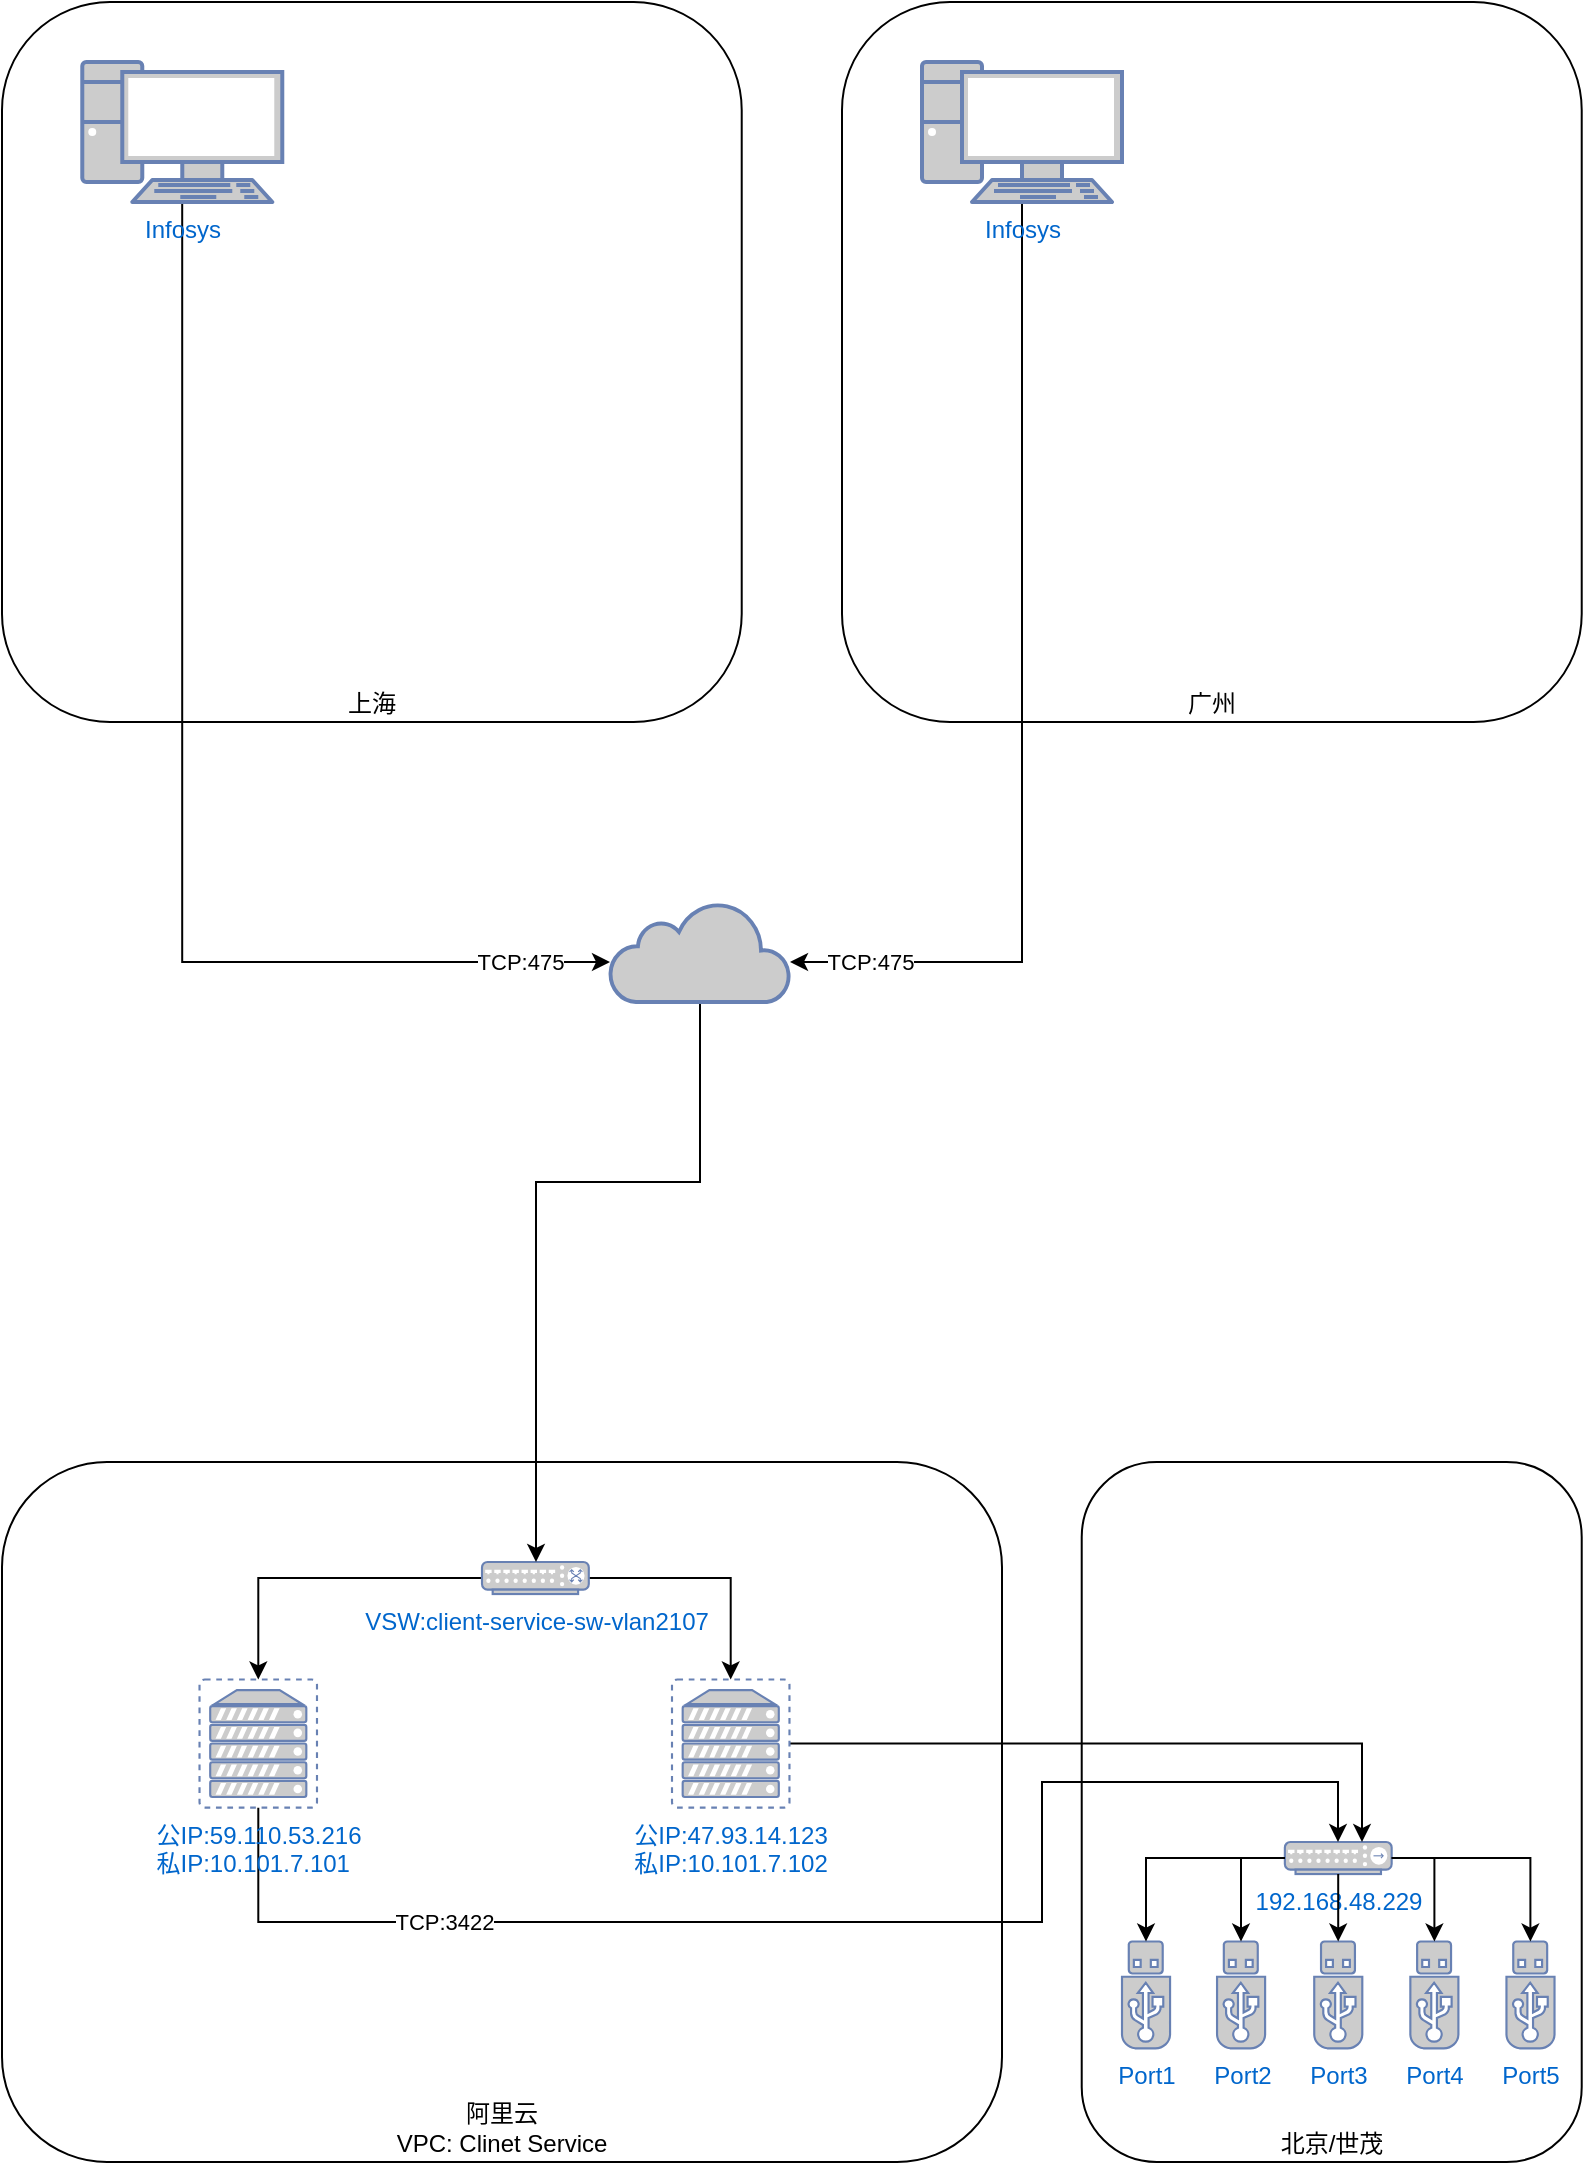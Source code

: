 <mxfile version="21.6.2" type="github">
  <diagram name="第 1 页" id="5qD14jQpGD3jZXneKwM_">
    <mxGraphModel dx="1195" dy="663" grid="1" gridSize="10" guides="1" tooltips="1" connect="1" arrows="1" fold="1" page="1" pageScale="1" pageWidth="827" pageHeight="1169" math="0" shadow="0">
      <root>
        <mxCell id="0" />
        <mxCell id="1" parent="0" />
        <mxCell id="IjJ4piylTX3FqCCItn-Q-26" value="北京/世茂" style="rounded=1;whiteSpace=wrap;html=1;fillColor=none;verticalAlign=bottom;" parent="1" vertex="1">
          <mxGeometry x="559.86" y="800" width="250" height="350" as="geometry" />
        </mxCell>
        <mxCell id="IjJ4piylTX3FqCCItn-Q-20" value="阿里云&lt;br&gt;VPC: Clinet Service" style="rounded=1;whiteSpace=wrap;html=1;fillColor=none;verticalAlign=bottom;" parent="1" vertex="1">
          <mxGeometry x="20" y="800" width="500" height="350" as="geometry" />
        </mxCell>
        <mxCell id="IjJ4piylTX3FqCCItn-Q-23" value="上海" style="rounded=1;whiteSpace=wrap;html=1;fillColor=none;verticalAlign=bottom;" parent="1" vertex="1">
          <mxGeometry x="20" y="70" width="369.86" height="360" as="geometry" />
        </mxCell>
        <mxCell id="IjJ4piylTX3FqCCItn-Q-24" value="广州" style="rounded=1;whiteSpace=wrap;html=1;fillColor=none;verticalAlign=bottom;" parent="1" vertex="1">
          <mxGeometry x="440" y="70" width="369.86" height="360" as="geometry" />
        </mxCell>
        <mxCell id="IjJ4piylTX3FqCCItn-Q-1" value="192.168.48.229" style="fontColor=#0066CC;verticalAlign=top;verticalLabelPosition=bottom;labelPosition=center;align=center;html=1;outlineConnect=0;fillColor=#CCCCCC;strokeColor=#6881B3;gradientColor=none;gradientDirection=north;strokeWidth=2;shape=mxgraph.networks.hub;container=0;" parent="1" vertex="1">
          <mxGeometry x="661.431" y="990.004" width="53.398" height="16.019" as="geometry" />
        </mxCell>
        <mxCell id="IjJ4piylTX3FqCCItn-Q-2" value="Port3" style="fontColor=#0066CC;verticalAlign=top;verticalLabelPosition=bottom;labelPosition=center;align=center;html=1;outlineConnect=0;fillColor=#CCCCCC;strokeColor=#6881B3;gradientColor=none;gradientDirection=north;strokeWidth=2;shape=mxgraph.networks.usb_stick;container=0;" parent="1" vertex="1">
          <mxGeometry x="676.116" y="1039.752" width="24.029" height="53.398" as="geometry" />
        </mxCell>
        <mxCell id="IjJ4piylTX3FqCCItn-Q-10" style="edgeStyle=orthogonalEdgeStyle;rounded=0;orthogonalLoop=1;jettySize=auto;html=1;" parent="1" source="IjJ4piylTX3FqCCItn-Q-1" target="IjJ4piylTX3FqCCItn-Q-2" edge="1">
          <mxGeometry relative="1" as="geometry" />
        </mxCell>
        <mxCell id="IjJ4piylTX3FqCCItn-Q-3" value="Port2" style="fontColor=#0066CC;verticalAlign=top;verticalLabelPosition=bottom;labelPosition=center;align=center;html=1;outlineConnect=0;fillColor=#CCCCCC;strokeColor=#6881B3;gradientColor=none;gradientDirection=north;strokeWidth=2;shape=mxgraph.networks.usb_stick;container=0;" parent="1" vertex="1">
          <mxGeometry x="627.524" y="1039.752" width="24.029" height="53.398" as="geometry" />
        </mxCell>
        <mxCell id="IjJ4piylTX3FqCCItn-Q-9" style="edgeStyle=orthogonalEdgeStyle;rounded=0;orthogonalLoop=1;jettySize=auto;html=1;" parent="1" source="IjJ4piylTX3FqCCItn-Q-1" target="IjJ4piylTX3FqCCItn-Q-3" edge="1">
          <mxGeometry relative="1" as="geometry" />
        </mxCell>
        <mxCell id="IjJ4piylTX3FqCCItn-Q-4" value="Port1" style="fontColor=#0066CC;verticalAlign=top;verticalLabelPosition=bottom;labelPosition=center;align=center;html=1;outlineConnect=0;fillColor=#CCCCCC;strokeColor=#6881B3;gradientColor=none;gradientDirection=north;strokeWidth=2;shape=mxgraph.networks.usb_stick;container=0;" parent="1" vertex="1">
          <mxGeometry x="580" y="1039.752" width="24.029" height="53.398" as="geometry" />
        </mxCell>
        <mxCell id="IjJ4piylTX3FqCCItn-Q-8" style="edgeStyle=orthogonalEdgeStyle;rounded=0;orthogonalLoop=1;jettySize=auto;html=1;" parent="1" source="IjJ4piylTX3FqCCItn-Q-1" target="IjJ4piylTX3FqCCItn-Q-4" edge="1">
          <mxGeometry relative="1" as="geometry" />
        </mxCell>
        <mxCell id="IjJ4piylTX3FqCCItn-Q-5" value="Port4" style="fontColor=#0066CC;verticalAlign=top;verticalLabelPosition=bottom;labelPosition=center;align=center;html=1;outlineConnect=0;fillColor=#CCCCCC;strokeColor=#6881B3;gradientColor=none;gradientDirection=north;strokeWidth=2;shape=mxgraph.networks.usb_stick;container=0;" parent="1" vertex="1">
          <mxGeometry x="724.173" y="1039.752" width="24.029" height="53.398" as="geometry" />
        </mxCell>
        <mxCell id="IjJ4piylTX3FqCCItn-Q-11" style="edgeStyle=orthogonalEdgeStyle;rounded=0;orthogonalLoop=1;jettySize=auto;html=1;" parent="1" source="IjJ4piylTX3FqCCItn-Q-1" target="IjJ4piylTX3FqCCItn-Q-5" edge="1">
          <mxGeometry relative="1" as="geometry" />
        </mxCell>
        <mxCell id="IjJ4piylTX3FqCCItn-Q-7" value="Port5" style="fontColor=#0066CC;verticalAlign=top;verticalLabelPosition=bottom;labelPosition=center;align=center;html=1;outlineConnect=0;fillColor=#CCCCCC;strokeColor=#6881B3;gradientColor=none;gradientDirection=north;strokeWidth=2;shape=mxgraph.networks.usb_stick;container=0;" parent="1" vertex="1">
          <mxGeometry x="772.231" y="1039.752" width="24.029" height="53.398" as="geometry" />
        </mxCell>
        <mxCell id="IjJ4piylTX3FqCCItn-Q-12" style="edgeStyle=orthogonalEdgeStyle;rounded=0;orthogonalLoop=1;jettySize=auto;html=1;" parent="1" source="IjJ4piylTX3FqCCItn-Q-1" target="IjJ4piylTX3FqCCItn-Q-7" edge="1">
          <mxGeometry relative="1" as="geometry" />
        </mxCell>
        <mxCell id="BTSm4mqzo-_jRQXcJ0U0-2" style="edgeStyle=orthogonalEdgeStyle;rounded=0;orthogonalLoop=1;jettySize=auto;html=1;" edge="1" parent="1" source="IjJ4piylTX3FqCCItn-Q-13" target="IjJ4piylTX3FqCCItn-Q-15">
          <mxGeometry relative="1" as="geometry" />
        </mxCell>
        <mxCell id="BTSm4mqzo-_jRQXcJ0U0-3" style="edgeStyle=orthogonalEdgeStyle;rounded=0;orthogonalLoop=1;jettySize=auto;html=1;" edge="1" parent="1" source="IjJ4piylTX3FqCCItn-Q-13" target="BTSm4mqzo-_jRQXcJ0U0-1">
          <mxGeometry relative="1" as="geometry" />
        </mxCell>
        <mxCell id="IjJ4piylTX3FqCCItn-Q-13" value="VSW:client-service-sw-vlan2107" style="fontColor=#0066CC;verticalAlign=top;verticalLabelPosition=bottom;labelPosition=center;align=center;html=1;outlineConnect=0;fillColor=#CCCCCC;strokeColor=#6881B3;gradientColor=none;gradientDirection=north;strokeWidth=2;shape=mxgraph.networks.switch;container=0;" parent="1" vertex="1">
          <mxGeometry x="260.001" y="850" width="53.398" height="16.019" as="geometry" />
        </mxCell>
        <mxCell id="IjJ4piylTX3FqCCItn-Q-28" style="edgeStyle=orthogonalEdgeStyle;rounded=0;orthogonalLoop=1;jettySize=auto;html=1;" parent="1" source="IjJ4piylTX3FqCCItn-Q-15" target="IjJ4piylTX3FqCCItn-Q-1" edge="1">
          <mxGeometry relative="1" as="geometry">
            <Array as="points">
              <mxPoint x="148" y="1030" />
              <mxPoint x="540" y="1030" />
              <mxPoint x="540" y="960" />
              <mxPoint x="688" y="960" />
            </Array>
          </mxGeometry>
        </mxCell>
        <mxCell id="IjJ4piylTX3FqCCItn-Q-32" value="TCP:3422" style="edgeLabel;html=1;align=center;verticalAlign=middle;resizable=0;points=[];" parent="IjJ4piylTX3FqCCItn-Q-28" vertex="1" connectable="0">
          <mxGeometry x="-0.571" relative="1" as="geometry">
            <mxPoint as="offset" />
          </mxGeometry>
        </mxCell>
        <mxCell id="IjJ4piylTX3FqCCItn-Q-15" value="&lt;div style=&quot;text-align: justify;&quot;&gt;&lt;span style=&quot;background-color: initial;&quot;&gt;公IP:59.110.53.216&lt;/span&gt;&lt;/div&gt;&lt;div style=&quot;text-align: justify;&quot;&gt;&lt;span style=&quot;background-color: initial;&quot;&gt;私IP:10.101.7.101&lt;/span&gt;&lt;/div&gt;" style="fontColor=#0066CC;verticalAlign=top;verticalLabelPosition=bottom;labelPosition=center;align=center;html=1;outlineConnect=0;fillColor=#CCCCCC;strokeColor=#6881B3;gradientColor=none;gradientDirection=north;strokeWidth=2;shape=mxgraph.networks.virtual_server;container=0;fontStyle=0;labelBackgroundColor=none;labelBorderColor=none;" parent="1" vertex="1">
          <mxGeometry x="118.761" y="908.738" width="58.737" height="64.078" as="geometry" />
        </mxCell>
        <mxCell id="IjJ4piylTX3FqCCItn-Q-30" style="edgeStyle=orthogonalEdgeStyle;rounded=0;orthogonalLoop=1;jettySize=auto;html=1;" parent="1" source="IjJ4piylTX3FqCCItn-Q-21" target="IjJ4piylTX3FqCCItn-Q-29" edge="1">
          <mxGeometry relative="1" as="geometry">
            <mxPoint x="150" y="850" as="targetPoint" />
            <Array as="points">
              <mxPoint x="110" y="550" />
            </Array>
          </mxGeometry>
        </mxCell>
        <mxCell id="IjJ4piylTX3FqCCItn-Q-33" value="TCP:475" style="edgeLabel;html=1;align=center;verticalAlign=middle;resizable=0;points=[];" parent="IjJ4piylTX3FqCCItn-Q-30" vertex="1" connectable="0">
          <mxGeometry x="0.91" y="1" relative="1" as="geometry">
            <mxPoint x="-18" y="1" as="offset" />
          </mxGeometry>
        </mxCell>
        <mxCell id="IjJ4piylTX3FqCCItn-Q-21" value="Infosys" style="fontColor=#0066CC;verticalAlign=top;verticalLabelPosition=bottom;labelPosition=center;align=center;html=1;outlineConnect=0;fillColor=#CCCCCC;strokeColor=#6881B3;gradientColor=none;gradientDirection=north;strokeWidth=2;shape=mxgraph.networks.pc;" parent="1" vertex="1">
          <mxGeometry x="60.14" y="100" width="100" height="70" as="geometry" />
        </mxCell>
        <mxCell id="IjJ4piylTX3FqCCItn-Q-31" style="edgeStyle=orthogonalEdgeStyle;rounded=0;orthogonalLoop=1;jettySize=auto;html=1;" parent="1" source="IjJ4piylTX3FqCCItn-Q-22" target="IjJ4piylTX3FqCCItn-Q-29" edge="1">
          <mxGeometry relative="1" as="geometry">
            <Array as="points">
              <mxPoint x="530" y="550" />
            </Array>
          </mxGeometry>
        </mxCell>
        <mxCell id="IjJ4piylTX3FqCCItn-Q-34" value="TCP:475" style="edgeLabel;html=1;align=center;verticalAlign=middle;resizable=0;points=[];" parent="IjJ4piylTX3FqCCItn-Q-31" vertex="1" connectable="0">
          <mxGeometry x="0.896" y="-1" relative="1" as="geometry">
            <mxPoint x="14" y="1" as="offset" />
          </mxGeometry>
        </mxCell>
        <mxCell id="IjJ4piylTX3FqCCItn-Q-22" value="Infosys" style="fontColor=#0066CC;verticalAlign=top;verticalLabelPosition=bottom;labelPosition=center;align=center;html=1;outlineConnect=0;fillColor=#CCCCCC;strokeColor=#6881B3;gradientColor=none;gradientDirection=north;strokeWidth=2;shape=mxgraph.networks.pc;" parent="1" vertex="1">
          <mxGeometry x="480" y="100" width="100" height="70" as="geometry" />
        </mxCell>
        <mxCell id="BTSm4mqzo-_jRQXcJ0U0-5" style="edgeStyle=orthogonalEdgeStyle;rounded=0;orthogonalLoop=1;jettySize=auto;html=1;" edge="1" parent="1" source="IjJ4piylTX3FqCCItn-Q-29" target="IjJ4piylTX3FqCCItn-Q-13">
          <mxGeometry relative="1" as="geometry">
            <Array as="points">
              <mxPoint x="369" y="660" />
              <mxPoint x="287" y="660" />
            </Array>
          </mxGeometry>
        </mxCell>
        <mxCell id="IjJ4piylTX3FqCCItn-Q-29" value="" style="html=1;outlineConnect=0;fillColor=#CCCCCC;strokeColor=#6881B3;gradientColor=none;gradientDirection=north;strokeWidth=2;shape=mxgraph.networks.cloud;fontColor=#ffffff;" parent="1" vertex="1">
          <mxGeometry x="324" y="520" width="90" height="50" as="geometry" />
        </mxCell>
        <mxCell id="BTSm4mqzo-_jRQXcJ0U0-4" style="edgeStyle=orthogonalEdgeStyle;rounded=0;orthogonalLoop=1;jettySize=auto;html=1;" edge="1" parent="1" source="BTSm4mqzo-_jRQXcJ0U0-1" target="IjJ4piylTX3FqCCItn-Q-1">
          <mxGeometry relative="1" as="geometry">
            <Array as="points">
              <mxPoint x="700" y="941" />
            </Array>
          </mxGeometry>
        </mxCell>
        <mxCell id="BTSm4mqzo-_jRQXcJ0U0-1" value="&lt;div style=&quot;text-align: justify;&quot;&gt;&lt;/div&gt;&lt;div style=&quot;text-align: justify;&quot;&gt;&lt;span style=&quot;background-color: initial;&quot;&gt;公IP:47.93.14.123&lt;/span&gt;&lt;/div&gt;&lt;div style=&quot;text-align: justify;&quot;&gt;&lt;span style=&quot;background-color: initial;&quot;&gt;私IP:10.101.7.102&lt;/span&gt;&lt;/div&gt;" style="fontColor=#0066CC;verticalAlign=top;verticalLabelPosition=bottom;labelPosition=center;align=center;html=1;outlineConnect=0;fillColor=#CCCCCC;strokeColor=#6881B3;gradientColor=none;gradientDirection=north;strokeWidth=2;shape=mxgraph.networks.virtual_server;container=0;fontStyle=0;labelBackgroundColor=none;labelBorderColor=none;" vertex="1" parent="1">
          <mxGeometry x="355.001" y="908.738" width="58.737" height="64.078" as="geometry" />
        </mxCell>
      </root>
    </mxGraphModel>
  </diagram>
</mxfile>
